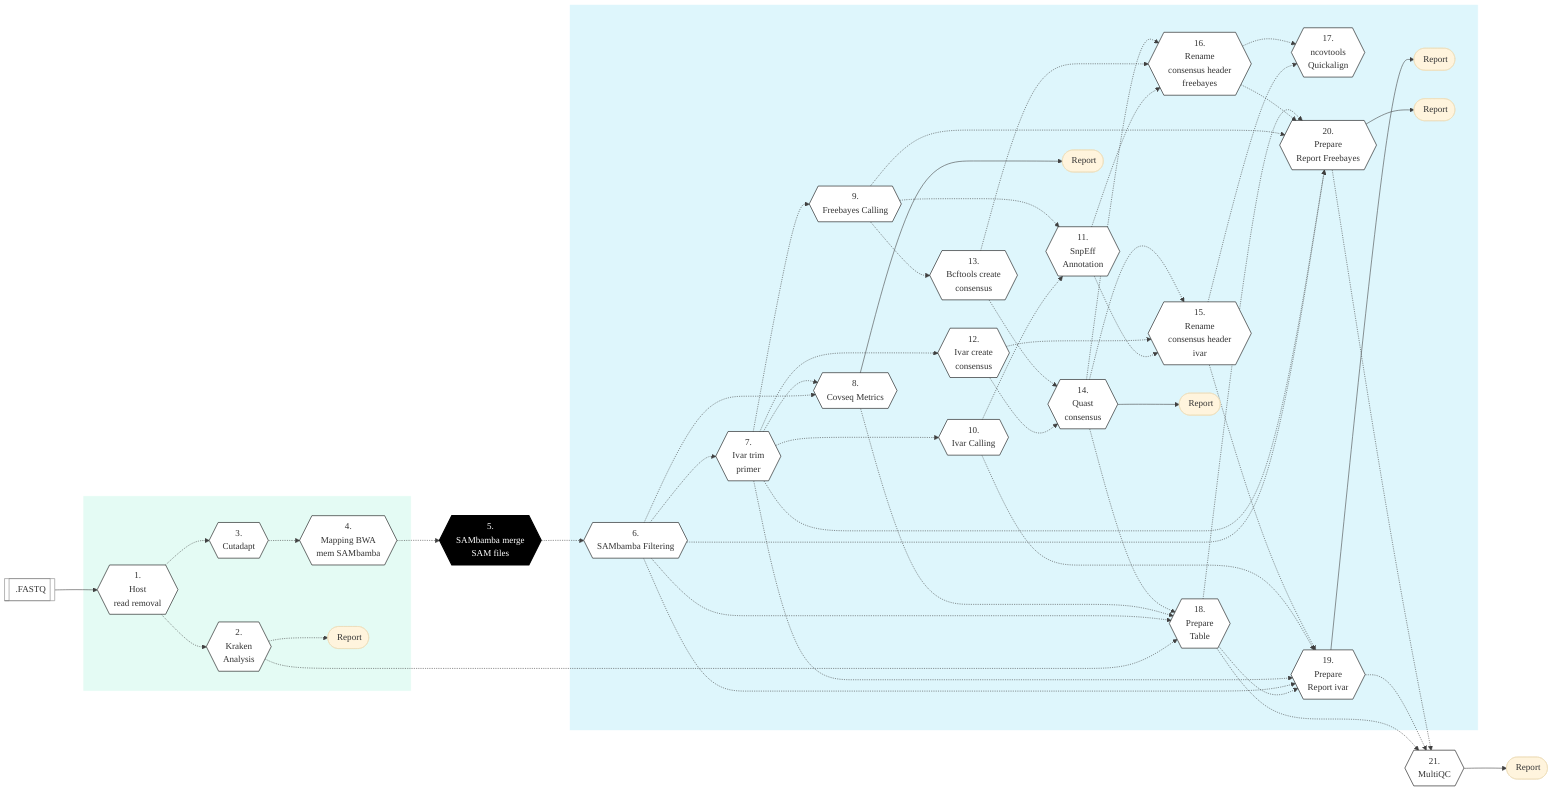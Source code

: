 %%{init: {'theme': 'base', 'themeVariables': { 'lineColor': '#404040'}, 'fontFamily': 'Montserrat', 'fontSize': 10}}%%

        %% GenPipes Schema for Covseq.py
        %% Ref: https://bitbucket.org/mugqic/genpipes/src/master/pipelines/covseq/
        %% Author Shaloo Shalini <shalz@hotmail.com>

        graph LR
          InputFASTQ[[fa:fa-file-archive-o .FASTQ]]
          Node1{{ 1. <br/> Host <br/> read removal }}:::nodefill
          Node2{{ 2. <br/> Kraken <br/> Analysis }}:::nodefill
          Node3{{ 3. <br/> Cutadapt }}:::nodefill
          Node4{{ 4. <br/> Mapping BWA <br/> mem SAMbamba }}:::nodefill
          Node5{{ 5. <br/> SAMbamba merge <br/> SAM files }}:::nodefillblack
          Node6{{ 6. <br/> SAMbamba Filtering }}:::nodefill
          Node7{{ 7. <br/> Ivar trim <br/> primer }}:::nodefill
          Node8{{ 8. <br/> Covseq Metrics }}:::nodefill
          Node9{{ 9. <br/> Freebayes Calling }}:::nodefill
          Node10{{ 10. <br/> Ivar Calling }}:::nodefill
          Node11{{ 11. <br/> SnpEff <br/> Annotation }}:::nodefill
          Node12{{ 12. <br/> Ivar create <br/> consensus }}:::nodefill
          Node13{{ 13. <br/> Bcftools create <br/> consensus }}:::nodefill
          Node14{{ 14. <br/> Quast <br/> consensus }}:::nodefill
          Node15{{ 15. <br/> Rename <br/> consensus header <br/> ivar }}:::nodefill
          Node16{{ 16. <br/> Rename <br/> consensus header <br/> freebayes }}:::nodefill
          Node17{{ 17. <br/> ncovtools <br/> Quickalign }}:::nodefill
          Node18{{ 18. <br/> Prepare <br/> Table }}:::nodefill
          Node19{{ 19. <br/> Prepare <br/> Report ivar }}:::nodefill
          Node20{{ 20. <br/> Prepare <br/> Report Freebayes }}:::nodefill
          Node21{{ 21. <br/> MultiQC }}:::nodefill
          QuastOutput([fa:fa-sticky-note-o Report ])
          CovseqOutput([fa:fa-sticky-note-o Report ])
          KrakenOutput([fa:fa-sticky-note-o Report ])
          Outputivar([fa:fa-sticky-note-o Report ])
          Outputfb([fa:fa-sticky-note-o Report ])
          MultiQCReport([fa:fa-sticky-note-o Report ])

          InputFASTQ --> Node1
          Node1 -.-> Node2 & Node3
          Node2 -.-> KrakenOutput
          Node3 -.-> Node4 -.-> Node5 -.-> Node6
          Node6 -.-> Node7 & Node8
          Node7 -.-> Node8 & Node9 & Node10 & Node12 
          Node10 & Node9 -.-> Node11
          Node8 ---> CovseqOutput
          Node9 -.-> Node13
          Node12 & Node13 -.-> Node14
          Node11 & Node12 & Node14 -.-> Node15
          Node11 -.-> Node16
          Node13 & Node14 -.-> Node16
          Node15 & Node16 -.-> Node17
          Node2 & Node6 & Node8 & Node14 -.-> Node18 -.-> Node19
          Node6 & Node7 & Node10 & Node15 -.-> Node19
          Node6 & Node7 & Node9 & Node16 & Node18 -.-> Node20
          Node18 & Node19 & Node20 -.-> Node21
          Node14 --> QuastOutput
          Node19 --> Outputivar
          Node20 --> Outputfb
          Node21 --> MultiQCReport

          subgraph readSetSteps[" "]
            Node1
            Node2
            Node3
            Node4
            KrakenOutput
          end

          subgraph sampleSetSteps[" "]
            Node6
            Node7
            Node8
            Node9
            Node10
            Node11
            Node12
            Node13
            Node14
            Node15
            Node16
            Node17
            Node18
            Node19
            Node20
            QuastOutput
            CovseqOutput
            Outputivar
            Outputfb
          end

          classDef greenRect fill:#E4FBF4,stroke:white
          class readSetSteps greenRect
          classDef blueRect fill:#DEF6FC,stroke:white
          class sampleSetSteps blueRect
          classDef inputfill fill:#ffffff,stroke:gray,stroke-width:1px
          classDef nodefill fill:#ffffff,stroke:black,stroke-width:1px
          classDef nodefillblack fill:black,stroke:black,color:white,stroke-width:2px
          class InputFASTQ inputfill